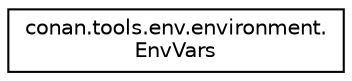 digraph "Graphical Class Hierarchy"
{
 // LATEX_PDF_SIZE
  edge [fontname="Helvetica",fontsize="10",labelfontname="Helvetica",labelfontsize="10"];
  node [fontname="Helvetica",fontsize="10",shape=record];
  rankdir="LR";
  Node0 [label="conan.tools.env.environment.\lEnvVars",height=0.2,width=0.4,color="black", fillcolor="white", style="filled",URL="$classconan_1_1tools_1_1env_1_1environment_1_1EnvVars.html",tooltip=" "];
}
